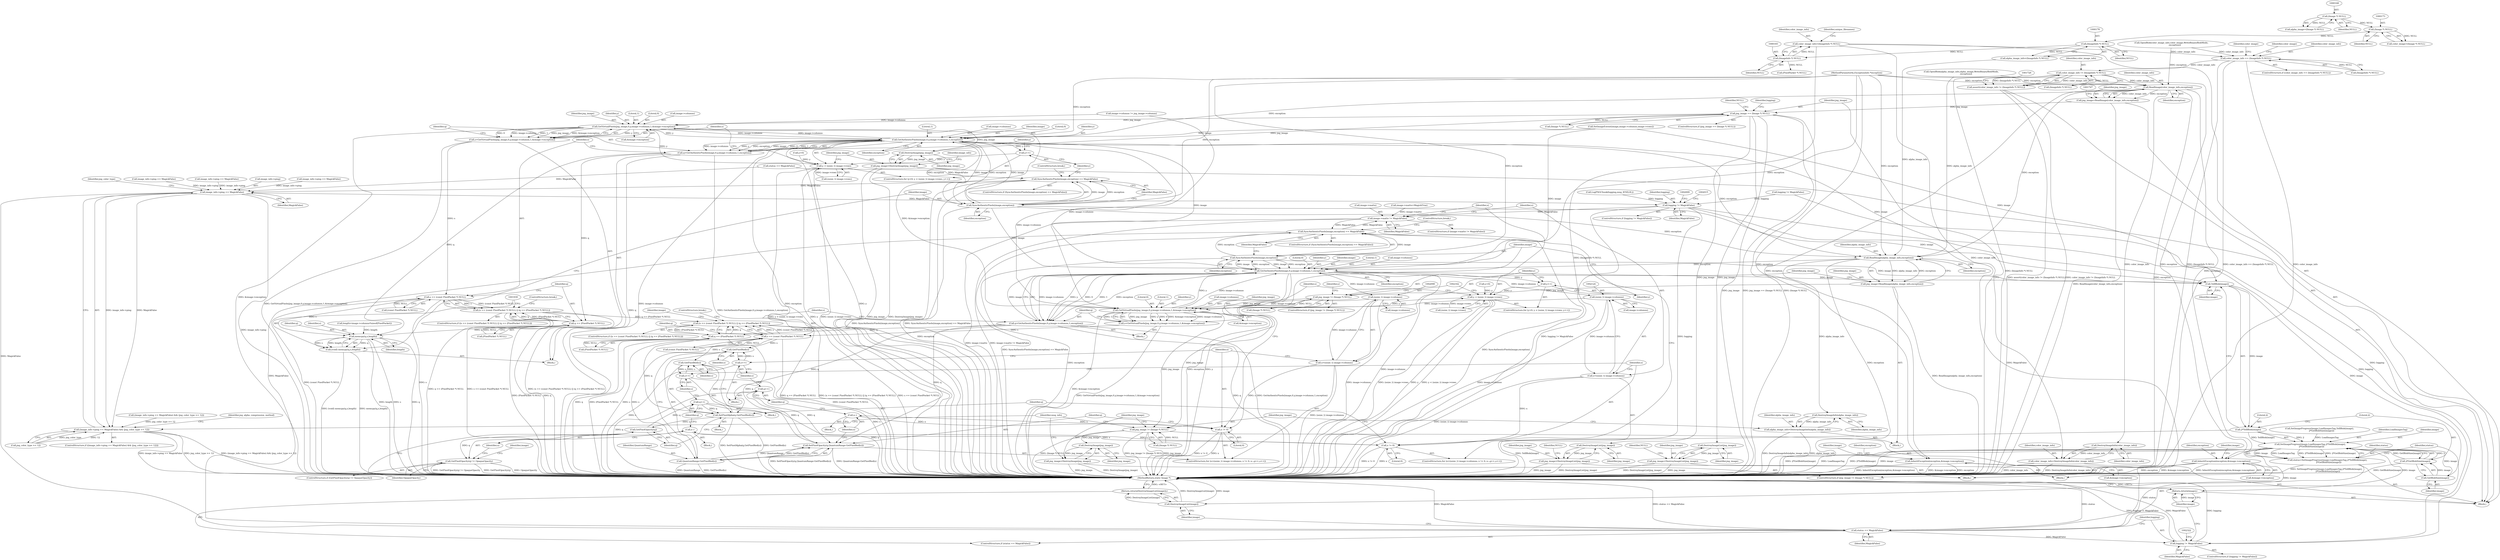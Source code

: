 digraph "0_ImageMagick6_1007b98f8795ad4bea6bc5f68a32d83e982fdae4@pointer" {
"1000180" [label="(Call,color_image_info=(ImageInfo *) NULL)"];
"1000182" [label="(Call,(ImageInfo *) NULL)"];
"1000177" [label="(Call,(ImageInfo *) NULL)"];
"1000172" [label="(Call,(Image *) NULL)"];
"1000167" [label="(Call,(Image *) NULL)"];
"1001666" [label="(Call,color_image_info == (ImageInfo *) NULL)"];
"1001720" [label="(Call,color_image_info != (ImageInfo *) NULL)"];
"1001719" [label="(Call,assert(color_image_info != (ImageInfo *) NULL))"];
"1001743" [label="(Call,ReadImage(color_image_info,exception))"];
"1001741" [label="(Call,jng_image=ReadImage(color_image_info,exception))"];
"1001763" [label="(Call,jng_image == (Image *) NULL)"];
"1001825" [label="(Call,DestroyImageList(jng_image))"];
"1001823" [label="(Call,jng_image=DestroyImageList(jng_image))"];
"1001865" [label="(Call,DestroyImageList(jng_image))"];
"1001863" [label="(Call,jng_image=DestroyImageList(jng_image))"];
"1001902" [label="(Call,GetVirtualPixels(jng_image,0,y,image->columns,1,&image->exception))"];
"1001900" [label="(Call,s=GetVirtualPixels(jng_image,0,y,image->columns,1,&image->exception))"];
"1001927" [label="(Call,s == (const PixelPacket *) NULL)"];
"1001926" [label="(Call,(s == (const PixelPacket *) NULL) || (q == (PixelPacket *) NULL))"];
"1002076" [label="(Call,(s == (const PixelPacket *) NULL) || (q == (PixelPacket *) NULL))"];
"1001940" [label="(Call,memcpy(q,s,length))"];
"1001938" [label="(Call,(void) memcpy(q,s,length))"];
"1001916" [label="(Call,GetAuthenticPixels(image,0,y,image->columns,1,exception))"];
"1001897" [label="(Call,y++)"];
"1001890" [label="(Call,y < (ssize_t) image->rows)"];
"1001914" [label="(Call,q=GetAuthenticPixels(image,0,y,image->columns,1,exception))"];
"1001932" [label="(Call,q == (PixelPacket *) NULL)"];
"1001946" [label="(Call,SyncAuthenticPixels(image,exception))"];
"1001945" [label="(Call,SyncAuthenticPixels(image,exception) == MagickFalse)"];
"1001957" [label="(Call,image_info->ping == MagickFalse)"];
"1001956" [label="(Call,(image_info->ping == MagickFalse) && (jng_color_type >= 12))"];
"1002005" [label="(Call,logging != MagickFalse)"];
"1002089" [label="(Call,image->matte != MagickFalse)"];
"1002155" [label="(Call,SyncAuthenticPixels(image,exception) == MagickFalse)"];
"1002311" [label="(Call,status == MagickFalse)"];
"1002318" [label="(Call,logging != MagickFalse)"];
"1002027" [label="(Call,ReadImage(alpha_image_info,exception))"];
"1002025" [label="(Call,jng_image=ReadImage(alpha_image_info,exception))"];
"1002031" [label="(Call,jng_image != (Image *) NULL)"];
"1002052" [label="(Call,GetVirtualPixels(jng_image,0,y,image->columns,1,&image->exception))"];
"1002050" [label="(Call,s=GetVirtualPixels(jng_image,0,y,image->columns,1,&image->exception))"];
"1002077" [label="(Call,s == (const PixelPacket *) NULL)"];
"1002117" [label="(Call,GetPixelRed(s))"];
"1002111" [label="(Call,s++)"];
"1002115" [label="(Call,QuantumRange-GetPixelRed(s))"];
"1002113" [label="(Call,SetPixelOpacity(q,QuantumRange-GetPixelRed(s)))"];
"1002109" [label="(Call,q++)"];
"1002142" [label="(Call,GetPixelRed(s))"];
"1002137" [label="(Call,s++)"];
"1002140" [label="(Call,SetPixelAlpha(q,GetPixelRed(s)))"];
"1002146" [label="(Call,GetPixelOpacity(q))"];
"1002135" [label="(Call,q++)"];
"1002145" [label="(Call,GetPixelOpacity(q) != OpaqueOpacity)"];
"1002066" [label="(Call,GetAuthenticPixels(image,0,y,image->columns,1,exception))"];
"1002047" [label="(Call,y++)"];
"1002040" [label="(Call,y < (ssize_t) image->rows)"];
"1002064" [label="(Call,q=GetAuthenticPixels(image,0,y,image->columns,1,exception))"];
"1002082" [label="(Call,q == (PixelPacket *) NULL)"];
"1002097" [label="(Call,(ssize_t) image->columns)"];
"1002095" [label="(Call,x=(ssize_t) image->columns)"];
"1002102" [label="(Call,x != 0)"];
"1002106" [label="(Call,x--)"];
"1002123" [label="(Call,(ssize_t) image->columns)"];
"1002121" [label="(Call,x=(ssize_t) image->columns)"];
"1002128" [label="(Call,x != 0)"];
"1002132" [label="(Call,x--)"];
"1002156" [label="(Call,SyncAuthenticPixels(image,exception))"];
"1002304" [label="(Call,TellBlob(image))"];
"1002302" [label="(Call,2*TellBlob(image))"];
"1002299" [label="(Call,SetImageProgress(image,LoadImagesTag,2*TellBlob(image),\n    2*GetBlobSize(image)))"];
"1002297" [label="(Call,status=SetImageProgress(image,LoadImagesTag,2*TellBlob(image),\n    2*GetBlobSize(image)))"];
"1002315" [label="(Call,DestroyImageList(image))"];
"1002314" [label="(Return,return(DestroyImageList(image));)"];
"1002328" [label="(Return,return(image);)"];
"1002308" [label="(Call,GetBlobSize(image))"];
"1002306" [label="(Call,2*GetBlobSize(image))"];
"1002178" [label="(Call,jng_image != (Image *) NULL)"];
"1002185" [label="(Call,DestroyImage(jng_image))"];
"1002183" [label="(Call,jng_image=DestroyImage(jng_image))"];
"1002175" [label="(Call,DestroyImageInfo(alpha_image_info))"];
"1002173" [label="(Call,alpha_image_info=DestroyImageInfo(alpha_image_info))"];
"1001953" [label="(Call,DestroyImage(jng_image))"];
"1001951" [label="(Call,jng_image=DestroyImage(jng_image))"];
"1001760" [label="(Call,DestroyImageInfo(color_image_info))"];
"1001758" [label="(Call,color_image_info=DestroyImageInfo(color_image_info))"];
"1001837" [label="(Call,InheritException(exception,&image->exception))"];
"1001877" [label="(Call,InheritException(exception,&image->exception))"];
"1002049" [label="(Block,)"];
"1001890" [label="(Call,y < (ssize_t) image->rows)"];
"1001914" [label="(Call,q=GetAuthenticPixels(image,0,y,image->columns,1,exception))"];
"1002136" [label="(Identifier,q)"];
"1001906" [label="(Call,image->columns)"];
"1001879" [label="(Call,&image->exception)"];
"1002089" [label="(Call,image->matte != MagickFalse)"];
"1002112" [label="(Identifier,s)"];
"1002130" [label="(Literal,0)"];
"1001951" [label="(Call,jng_image=DestroyImage(jng_image))"];
"1002297" [label="(Call,status=SetImageProgress(image,LoadImagesTag,2*TellBlob(image),\n    2*GetBlobSize(image)))"];
"1001878" [label="(Identifier,exception)"];
"1002118" [label="(Identifier,s)"];
"1002301" [label="(Identifier,LoadImagesTag)"];
"1001763" [label="(Call,jng_image == (Image *) NULL)"];
"1001743" [label="(Call,ReadImage(color_image_info,exception))"];
"1002128" [label="(Call,x != 0)"];
"1002066" [label="(Call,GetAuthenticPixels(image,0,y,image->columns,1,exception))"];
"1002123" [label="(Call,(ssize_t) image->columns)"];
"1002310" [label="(ControlStructure,if (status == MagickFalse))"];
"1002068" [label="(Literal,0)"];
"1001954" [label="(Identifier,jng_image)"];
"1001934" [label="(Call,(PixelPacket *) NULL)"];
"1002087" [label="(ControlStructure,break;)"];
"1000186" [label="(Identifier,unique_filenames)"];
"1001824" [label="(Identifier,jng_image)"];
"1002107" [label="(Identifier,x)"];
"1002047" [label="(Call,y++)"];
"1002104" [label="(Literal,0)"];
"1001943" [label="(Identifier,length)"];
"1002311" [label="(Call,status == MagickFalse)"];
"1001925" [label="(ControlStructure,if ((s == (const PixelPacket *) NULL) || (q == (PixelPacket *) NULL)))"];
"1002117" [label="(Call,GetPixelRed(s))"];
"1001887" [label="(Call,y=0)"];
"1001904" [label="(Literal,0)"];
"1001770" [label="(Identifier,NULL)"];
"1001822" [label="(Block,)"];
"1000172" [label="(Call,(Image *) NULL)"];
"1001917" [label="(Identifier,image)"];
"1001899" [label="(Block,)"];
"1001923" [label="(Literal,1)"];
"1001949" [label="(Identifier,MagickFalse)"];
"1002004" [label="(ControlStructure,if (logging != MagickFalse))"];
"1002090" [label="(Call,image->matte)"];
"1002083" [label="(Identifier,q)"];
"1002111" [label="(Call,s++)"];
"1001762" [label="(ControlStructure,if (jng_image == (Image *) NULL))"];
"1002306" [label="(Call,2*GetBlobSize(image))"];
"1001760" [label="(Call,DestroyImageInfo(color_image_info))"];
"1002116" [label="(Identifier,QuantumRange)"];
"1002031" [label="(Call,jng_image != (Image *) NULL)"];
"1002160" [label="(ControlStructure,break;)"];
"1001947" [label="(Identifier,image)"];
"1002102" [label="(Call,x != 0)"];
"1001865" [label="(Call,DestroyImageList(jng_image))"];
"1002307" [label="(Literal,2)"];
"1002041" [label="(Identifier,y)"];
"1001825" [label="(Call,DestroyImageList(jng_image))"];
"1001863" [label="(Call,jng_image=DestroyImageList(jng_image))"];
"1001961" [label="(Identifier,MagickFalse)"];
"1002038" [label="(Identifier,y)"];
"1001920" [label="(Call,image->columns)"];
"1002079" [label="(Call,(const PixelPacket *) NULL)"];
"1001932" [label="(Call,q == (PixelPacket *) NULL)"];
"1002110" [label="(Identifier,q)"];
"1002298" [label="(Identifier,status)"];
"1002055" [label="(Identifier,y)"];
"1002180" [label="(Call,(Image *) NULL)"];
"1002185" [label="(Call,DestroyImage(jng_image))"];
"1002308" [label="(Call,GetBlobSize(image))"];
"1001674" [label="(Identifier,color_image)"];
"1001866" [label="(Identifier,jng_image)"];
"1002007" [label="(Identifier,MagickFalse)"];
"1002173" [label="(Call,alpha_image_info=DestroyImageInfo(alpha_image_info))"];
"1002069" [label="(Identifier,y)"];
"1002314" [label="(Return,return(DestroyImageList(image));)"];
"1000180" [label="(Call,color_image_info=(ImageInfo *) NULL)"];
"1001800" [label="(Call,length=image->columns*sizeof(PixelPacket))"];
"1002143" [label="(Identifier,s)"];
"1002313" [label="(Identifier,MagickFalse)"];
"1002305" [label="(Identifier,image)"];
"1002025" [label="(Call,jng_image=ReadImage(alpha_image_info,exception))"];
"1000121" [label="(Block,)"];
"1002140" [label="(Call,SetPixelAlpha(q,GetPixelRed(s)))"];
"1001962" [label="(Call,jng_color_type >= 12)"];
"1001845" [label="(Identifier,image)"];
"1001848" [label="(Call,image->columns != jng_image->columns)"];
"1002026" [label="(Identifier,jng_image)"];
"1001782" [label="(Identifier,logging)"];
"1002084" [label="(Call,(PixelPacket *) NULL)"];
"1002183" [label="(Call,jng_image=DestroyImage(jng_image))"];
"1002176" [label="(Identifier,alpha_image_info)"];
"1002076" [label="(Call,(s == (const PixelPacket *) NULL) || (q == (PixelPacket *) NULL))"];
"1001892" [label="(Call,(ssize_t) image->rows)"];
"1002091" [label="(Identifier,image)"];
"1002088" [label="(ControlStructure,if (image->matte != MagickFalse))"];
"1002159" [label="(Identifier,MagickFalse)"];
"1002106" [label="(Call,x--)"];
"1002032" [label="(Identifier,jng_image)"];
"1002155" [label="(Call,SyncAuthenticPixels(image,exception) == MagickFalse)"];
"1000181" [label="(Identifier,color_image_info)"];
"1001946" [label="(Call,SyncAuthenticPixels(image,exception))"];
"1002067" [label="(Identifier,image)"];
"1002051" [label="(Identifier,s)"];
"1001950" [label="(ControlStructure,break;)"];
"1002320" [label="(Identifier,MagickFalse)"];
"1002132" [label="(Call,x--)"];
"1001722" [label="(Call,(ImageInfo *) NULL)"];
"1002133" [label="(Identifier,x)"];
"1001823" [label="(Call,jng_image=DestroyImageList(jng_image))"];
"1002309" [label="(Identifier,image)"];
"1002315" [label="(Call,DestroyImageList(image))"];
"1001903" [label="(Identifier,jng_image)"];
"1000165" [label="(Call,alpha_image=(Image *) NULL)"];
"1001828" [label="(Identifier,NULL)"];
"1001781" [label="(Call,logging != MagickFalse)"];
"1001980" [label="(Call,LogPNGChunk(logging,mng_IEND,0L))"];
"1002125" [label="(Call,image->columns)"];
"1001761" [label="(Identifier,color_image_info)"];
"1001665" [label="(ControlStructure,if (color_image_info == (ImageInfo *) NULL))"];
"1002028" [label="(Identifier,alpha_image_info)"];
"1002103" [label="(Identifier,x)"];
"1002139" [label="(Block,)"];
"1002099" [label="(Call,image->columns)"];
"1001900" [label="(Call,s=GetVirtualPixels(jng_image,0,y,image->columns,1,&image->exception))"];
"1002299" [label="(Call,SetImageProgress(image,LoadImagesTag,2*TellBlob(image),\n    2*GetBlobSize(image)))"];
"1002115" [label="(Call,QuantumRange-GetPixelRed(s))"];
"1001668" [label="(Call,(ImageInfo *) NULL)"];
"1000177" [label="(Call,(ImageInfo *) NULL)"];
"1002056" [label="(Call,image->columns)"];
"1002148" [label="(Identifier,OpaqueOpacity)"];
"1002073" [label="(Literal,1)"];
"1001891" [label="(Identifier,y)"];
"1001765" [label="(Call,(Image *) NULL)"];
"1002109" [label="(Call,q++)"];
"1001940" [label="(Call,memcpy(q,s,length))"];
"1001948" [label="(Identifier,exception)"];
"1002144" [label="(ControlStructure,if (GetPixelOpacity(q) != OpaqueOpacity))"];
"1002177" [label="(ControlStructure,if (jng_image != (Image *) NULL))"];
"1002113" [label="(Call,SetPixelOpacity(q,QuantumRange-GetPixelRed(s)))"];
"1002302" [label="(Call,2*TellBlob(image))"];
"1002158" [label="(Identifier,exception)"];
"1001945" [label="(Call,SyncAuthenticPixels(image,exception) == MagickFalse)"];
"1001839" [label="(Call,&image->exception)"];
"1000170" [label="(Call,color_image=(Image *) NULL)"];
"1001928" [label="(Identifier,s)"];
"1002134" [label="(Block,)"];
"1002178" [label="(Call,jng_image != (Image *) NULL)"];
"1001956" [label="(Call,(image_info->ping == MagickFalse) && (jng_color_type >= 12))"];
"1002328" [label="(Return,return(image);)"];
"1001915" [label="(Identifier,q)"];
"1000174" [label="(Identifier,NULL)"];
"1002317" [label="(ControlStructure,if (logging != MagickFalse))"];
"1001959" [label="(Identifier,image_info)"];
"1000765" [label="(Call,(image_info->ping == MagickFalse) && (jng_color_type >= 12))"];
"1002318" [label="(Call,logging != MagickFalse)"];
"1001927" [label="(Call,s == (const PixelPacket *) NULL)"];
"1001901" [label="(Identifier,s)"];
"1001905" [label="(Identifier,y)"];
"1002053" [label="(Identifier,jng_image)"];
"1002114" [label="(Identifier,q)"];
"1002078" [label="(Identifier,s)"];
"1002184" [label="(Identifier,jng_image)"];
"1002065" [label="(Identifier,q)"];
"1001965" [label="(Block,)"];
"1002174" [label="(Identifier,alpha_image_info)"];
"1001929" [label="(Call,(const PixelPacket *) NULL)"];
"1002094" [label="(ControlStructure,for (x=(ssize_t) image->columns; x != 0; x--,q++,s++))"];
"1001963" [label="(Identifier,jng_color_type)"];
"1000169" [label="(Identifier,NULL)"];
"1002137" [label="(Call,s++)"];
"1001667" [label="(Identifier,color_image_info)"];
"1002304" [label="(Call,TellBlob(image))"];
"1002074" [label="(Identifier,exception)"];
"1001720" [label="(Call,color_image_info != (ImageInfo *) NULL)"];
"1001941" [label="(Identifier,q)"];
"1002316" [label="(Identifier,image)"];
"1002329" [label="(Identifier,image)"];
"1001909" [label="(Literal,1)"];
"1000203" [label="(Call,(PixelPacket *) NULL)"];
"1001666" [label="(Call,color_image_info == (ImageInfo *) NULL)"];
"1001944" [label="(ControlStructure,if (SyncAuthenticPixels(image,exception) == MagickFalse))"];
"1001938" [label="(Call,(void) memcpy(q,s,length))"];
"1001910" [label="(Call,&image->exception)"];
"1001933" [label="(Identifier,q)"];
"1002054" [label="(Literal,0)"];
"1002300" [label="(Identifier,image)"];
"1000741" [label="(Call,OpenBlob(color_image_info,color_image,WriteBinaryBlobMode,\n          exception))"];
"1000120" [label="(MethodParameterIn,ExceptionInfo *exception)"];
"1002138" [label="(Identifier,s)"];
"1002312" [label="(Identifier,status)"];
"1002097" [label="(Call,(ssize_t) image->columns)"];
"1001719" [label="(Call,assert(color_image_info != (ImageInfo *) NULL))"];
"1000848" [label="(Call,OpenBlob(alpha_image_info,alpha_image,WriteBinaryBlobMode,\n              exception))"];
"1002147" [label="(Identifier,q)"];
"1002070" [label="(Call,image->columns)"];
"1001937" [label="(ControlStructure,break;)"];
"1001744" [label="(Identifier,color_image_info)"];
"1001819" [label="(Call,status == MagickFalse)"];
"1002036" [label="(ControlStructure,for (y=0; y < (ssize_t) image->rows; y++))"];
"1000167" [label="(Call,(Image *) NULL)"];
"1002042" [label="(Call,(ssize_t) image->rows)"];
"1001902" [label="(Call,GetVirtualPixels(jng_image,0,y,image->columns,1,&image->exception))"];
"1000766" [label="(Call,image_info->ping == MagickFalse)"];
"1002145" [label="(Call,GetPixelOpacity(q) != OpaqueOpacity)"];
"1001764" [label="(Identifier,jng_image)"];
"1001916" [label="(Call,GetAuthenticPixels(image,0,y,image->columns,1,exception))"];
"1001826" [label="(Identifier,jng_image)"];
"1002075" [label="(ControlStructure,if ((s == (const PixelPacket *) NULL) || (q == (PixelPacket *) NULL)))"];
"1001968" [label="(Identifier,jng_alpha_compression_method)"];
"1001745" [label="(Identifier,exception)"];
"1002146" [label="(Call,GetPixelOpacity(q))"];
"1001741" [label="(Call,jng_image=ReadImage(color_image_info,exception))"];
"1001897" [label="(Call,y++)"];
"1002154" [label="(ControlStructure,if (SyncAuthenticPixels(image,exception) == MagickFalse))"];
"1002050" [label="(Call,s=GetVirtualPixels(jng_image,0,y,image->columns,1,&image->exception))"];
"1001742" [label="(Identifier,jng_image)"];
"1002319" [label="(Identifier,logging)"];
"1002052" [label="(Call,GetVirtualPixels(jng_image,0,y,image->columns,1,&image->exception))"];
"1002142" [label="(Call,GetPixelRed(s))"];
"1001924" [label="(Identifier,exception)"];
"1002129" [label="(Identifier,x)"];
"1002077" [label="(Call,s == (const PixelPacket *) NULL)"];
"1002005" [label="(Call,logging != MagickFalse)"];
"1001926" [label="(Call,(s == (const PixelPacket *) NULL) || (q == (PixelPacket *) NULL))"];
"1002033" [label="(Call,(Image *) NULL)"];
"1002105" [label="(Block,)"];
"1000252" [label="(Call,SetImageProgress(image,LoadImagesTag,TellBlob(image),\n      2*GetBlobSize(image)))"];
"1001868" [label="(Identifier,NULL)"];
"1002121" [label="(Call,x=(ssize_t) image->columns)"];
"1001952" [label="(Identifier,jng_image)"];
"1002096" [label="(Identifier,x)"];
"1000184" [label="(Identifier,NULL)"];
"1002186" [label="(Identifier,jng_image)"];
"1002006" [label="(Identifier,logging)"];
"1001942" [label="(Identifier,s)"];
"1002122" [label="(Identifier,x)"];
"1002330" [label="(MethodReturn,static Image *)"];
"1001862" [label="(Block,)"];
"1002060" [label="(Call,&image->exception)"];
"1002120" [label="(ControlStructure,for (x=(ssize_t) image->columns; x != 0; x--,q++,s++))"];
"1001689" [label="(Identifier,color_image)"];
"1002108" [label="(Block,)"];
"1001918" [label="(Literal,0)"];
"1002040" [label="(Call,y < (ssize_t) image->rows)"];
"1002179" [label="(Identifier,jng_image)"];
"1002135" [label="(Call,q++)"];
"1001885" [label="(Identifier,image)"];
"1001810" [label="(Call,SetImageExtent(image,image->columns,image->rows))"];
"1001721" [label="(Identifier,color_image_info)"];
"1001758" [label="(Call,color_image_info=DestroyImageInfo(color_image_info))"];
"1001093" [label="(Call,image_info->ping == MagickFalse)"];
"1002175" [label="(Call,DestroyImageInfo(alpha_image_info))"];
"1002037" [label="(Call,y=0)"];
"1002027" [label="(Call,ReadImage(alpha_image_info,exception))"];
"1001877" [label="(Call,InheritException(exception,&image->exception))"];
"1001898" [label="(Identifier,y)"];
"1001958" [label="(Call,image_info->ping)"];
"1002029" [label="(Identifier,exception)"];
"1002059" [label="(Literal,1)"];
"1001886" [label="(ControlStructure,for (y=0; y < (ssize_t) image->rows; y++))"];
"1001759" [label="(Identifier,color_image_info)"];
"1002082" [label="(Call,q == (PixelPacket *) NULL)"];
"1001837" [label="(Call,InheritException(exception,&image->exception))"];
"1002030" [label="(ControlStructure,if (jng_image != (Image *) NULL))"];
"1000182" [label="(Call,(ImageInfo *) NULL)"];
"1002151" [label="(Identifier,image)"];
"1002303" [label="(Literal,2)"];
"1001838" [label="(Identifier,exception)"];
"1002141" [label="(Identifier,q)"];
"1001919" [label="(Identifier,y)"];
"1002093" [label="(Identifier,MagickFalse)"];
"1001011" [label="(Call,image_info->ping == MagickFalse)"];
"1001953" [label="(Call,DestroyImage(jng_image))"];
"1002156" [label="(Call,SyncAuthenticPixels(image,exception))"];
"1002131" [label="(Block,)"];
"1001864" [label="(Identifier,jng_image)"];
"1002190" [label="(Identifier,mng_info)"];
"1002064" [label="(Call,q=GetAuthenticPixels(image,0,y,image->columns,1,exception))"];
"1000179" [label="(Identifier,NULL)"];
"1002048" [label="(Identifier,y)"];
"1001955" [label="(ControlStructure,if ((image_info->ping == MagickFalse) && (jng_color_type >= 12)))"];
"1002157" [label="(Identifier,image)"];
"1000175" [label="(Call,alpha_image_info=(ImageInfo *) NULL)"];
"1002095" [label="(Call,x=(ssize_t) image->columns)"];
"1002149" [label="(Call,image->matte=MagickTrue)"];
"1001957" [label="(Call,image_info->ping == MagickFalse)"];
"1000180" -> "1000121"  [label="AST: "];
"1000180" -> "1000182"  [label="CFG: "];
"1000181" -> "1000180"  [label="AST: "];
"1000182" -> "1000180"  [label="AST: "];
"1000186" -> "1000180"  [label="CFG: "];
"1000180" -> "1002330"  [label="DDG: (ImageInfo *) NULL"];
"1000180" -> "1002330"  [label="DDG: color_image_info"];
"1000182" -> "1000180"  [label="DDG: NULL"];
"1000180" -> "1001666"  [label="DDG: color_image_info"];
"1000182" -> "1000184"  [label="CFG: "];
"1000183" -> "1000182"  [label="AST: "];
"1000184" -> "1000182"  [label="AST: "];
"1000177" -> "1000182"  [label="DDG: NULL"];
"1000182" -> "1000203"  [label="DDG: NULL"];
"1000177" -> "1000175"  [label="AST: "];
"1000177" -> "1000179"  [label="CFG: "];
"1000178" -> "1000177"  [label="AST: "];
"1000179" -> "1000177"  [label="AST: "];
"1000175" -> "1000177"  [label="CFG: "];
"1000177" -> "1000175"  [label="DDG: NULL"];
"1000172" -> "1000177"  [label="DDG: NULL"];
"1000172" -> "1000170"  [label="AST: "];
"1000172" -> "1000174"  [label="CFG: "];
"1000173" -> "1000172"  [label="AST: "];
"1000174" -> "1000172"  [label="AST: "];
"1000170" -> "1000172"  [label="CFG: "];
"1000172" -> "1000170"  [label="DDG: NULL"];
"1000167" -> "1000172"  [label="DDG: NULL"];
"1000167" -> "1000165"  [label="AST: "];
"1000167" -> "1000169"  [label="CFG: "];
"1000168" -> "1000167"  [label="AST: "];
"1000169" -> "1000167"  [label="AST: "];
"1000165" -> "1000167"  [label="CFG: "];
"1000167" -> "1000165"  [label="DDG: NULL"];
"1001666" -> "1001665"  [label="AST: "];
"1001666" -> "1001668"  [label="CFG: "];
"1001667" -> "1001666"  [label="AST: "];
"1001668" -> "1001666"  [label="AST: "];
"1001674" -> "1001666"  [label="CFG: "];
"1001689" -> "1001666"  [label="CFG: "];
"1001666" -> "1002330"  [label="DDG: (ImageInfo *) NULL"];
"1001666" -> "1002330"  [label="DDG: color_image_info == (ImageInfo *) NULL"];
"1001666" -> "1002330"  [label="DDG: color_image_info"];
"1000741" -> "1001666"  [label="DDG: color_image_info"];
"1001668" -> "1001666"  [label="DDG: NULL"];
"1001666" -> "1001720"  [label="DDG: color_image_info"];
"1001720" -> "1001719"  [label="AST: "];
"1001720" -> "1001722"  [label="CFG: "];
"1001721" -> "1001720"  [label="AST: "];
"1001722" -> "1001720"  [label="AST: "];
"1001719" -> "1001720"  [label="CFG: "];
"1001720" -> "1002330"  [label="DDG: (ImageInfo *) NULL"];
"1001720" -> "1001719"  [label="DDG: color_image_info"];
"1001720" -> "1001719"  [label="DDG: (ImageInfo *) NULL"];
"1001722" -> "1001720"  [label="DDG: NULL"];
"1001720" -> "1001743"  [label="DDG: color_image_info"];
"1001719" -> "1000121"  [label="AST: "];
"1001726" -> "1001719"  [label="CFG: "];
"1001719" -> "1002330"  [label="DDG: assert(color_image_info != (ImageInfo *) NULL)"];
"1001719" -> "1002330"  [label="DDG: color_image_info != (ImageInfo *) NULL"];
"1001743" -> "1001741"  [label="AST: "];
"1001743" -> "1001745"  [label="CFG: "];
"1001744" -> "1001743"  [label="AST: "];
"1001745" -> "1001743"  [label="AST: "];
"1001741" -> "1001743"  [label="CFG: "];
"1001743" -> "1002330"  [label="DDG: exception"];
"1001743" -> "1001741"  [label="DDG: color_image_info"];
"1001743" -> "1001741"  [label="DDG: exception"];
"1000848" -> "1001743"  [label="DDG: exception"];
"1000741" -> "1001743"  [label="DDG: exception"];
"1000120" -> "1001743"  [label="DDG: exception"];
"1001743" -> "1001760"  [label="DDG: color_image_info"];
"1001743" -> "1001837"  [label="DDG: exception"];
"1001743" -> "1001877"  [label="DDG: exception"];
"1001743" -> "1001916"  [label="DDG: exception"];
"1001743" -> "1002027"  [label="DDG: exception"];
"1001741" -> "1000121"  [label="AST: "];
"1001742" -> "1001741"  [label="AST: "];
"1001747" -> "1001741"  [label="CFG: "];
"1001741" -> "1002330"  [label="DDG: ReadImage(color_image_info,exception)"];
"1001741" -> "1001763"  [label="DDG: jng_image"];
"1001763" -> "1001762"  [label="AST: "];
"1001763" -> "1001765"  [label="CFG: "];
"1001764" -> "1001763"  [label="AST: "];
"1001765" -> "1001763"  [label="AST: "];
"1001770" -> "1001763"  [label="CFG: "];
"1001782" -> "1001763"  [label="CFG: "];
"1001763" -> "1002330"  [label="DDG: jng_image"];
"1001763" -> "1002330"  [label="DDG: jng_image == (Image *) NULL"];
"1001763" -> "1002330"  [label="DDG: (Image *) NULL"];
"1001765" -> "1001763"  [label="DDG: NULL"];
"1001763" -> "1001825"  [label="DDG: jng_image"];
"1001763" -> "1001865"  [label="DDG: jng_image"];
"1001763" -> "1001902"  [label="DDG: jng_image"];
"1001763" -> "1001953"  [label="DDG: jng_image"];
"1001825" -> "1001823"  [label="AST: "];
"1001825" -> "1001826"  [label="CFG: "];
"1001826" -> "1001825"  [label="AST: "];
"1001823" -> "1001825"  [label="CFG: "];
"1001825" -> "1001823"  [label="DDG: jng_image"];
"1001823" -> "1001822"  [label="AST: "];
"1001824" -> "1001823"  [label="AST: "];
"1001828" -> "1001823"  [label="CFG: "];
"1001823" -> "1002330"  [label="DDG: DestroyImageList(jng_image)"];
"1001823" -> "1002330"  [label="DDG: jng_image"];
"1001865" -> "1001863"  [label="AST: "];
"1001865" -> "1001866"  [label="CFG: "];
"1001866" -> "1001865"  [label="AST: "];
"1001863" -> "1001865"  [label="CFG: "];
"1001865" -> "1001863"  [label="DDG: jng_image"];
"1001863" -> "1001862"  [label="AST: "];
"1001864" -> "1001863"  [label="AST: "];
"1001868" -> "1001863"  [label="CFG: "];
"1001863" -> "1002330"  [label="DDG: DestroyImageList(jng_image)"];
"1001863" -> "1002330"  [label="DDG: jng_image"];
"1001902" -> "1001900"  [label="AST: "];
"1001902" -> "1001910"  [label="CFG: "];
"1001903" -> "1001902"  [label="AST: "];
"1001904" -> "1001902"  [label="AST: "];
"1001905" -> "1001902"  [label="AST: "];
"1001906" -> "1001902"  [label="AST: "];
"1001909" -> "1001902"  [label="AST: "];
"1001910" -> "1001902"  [label="AST: "];
"1001900" -> "1001902"  [label="CFG: "];
"1001902" -> "1002330"  [label="DDG: &image->exception"];
"1001902" -> "1001900"  [label="DDG: y"];
"1001902" -> "1001900"  [label="DDG: 0"];
"1001902" -> "1001900"  [label="DDG: image->columns"];
"1001902" -> "1001900"  [label="DDG: 1"];
"1001902" -> "1001900"  [label="DDG: jng_image"];
"1001902" -> "1001900"  [label="DDG: &image->exception"];
"1001890" -> "1001902"  [label="DDG: y"];
"1001848" -> "1001902"  [label="DDG: image->columns"];
"1001916" -> "1001902"  [label="DDG: image->columns"];
"1001902" -> "1001916"  [label="DDG: y"];
"1001902" -> "1001916"  [label="DDG: image->columns"];
"1001902" -> "1001953"  [label="DDG: jng_image"];
"1001902" -> "1002052"  [label="DDG: &image->exception"];
"1001900" -> "1001899"  [label="AST: "];
"1001901" -> "1001900"  [label="AST: "];
"1001915" -> "1001900"  [label="CFG: "];
"1001900" -> "1002330"  [label="DDG: GetVirtualPixels(jng_image,0,y,image->columns,1,&image->exception)"];
"1001900" -> "1001927"  [label="DDG: s"];
"1001927" -> "1001926"  [label="AST: "];
"1001927" -> "1001929"  [label="CFG: "];
"1001928" -> "1001927"  [label="AST: "];
"1001929" -> "1001927"  [label="AST: "];
"1001933" -> "1001927"  [label="CFG: "];
"1001926" -> "1001927"  [label="CFG: "];
"1001927" -> "1002330"  [label="DDG: (const PixelPacket *) NULL"];
"1001927" -> "1002330"  [label="DDG: s"];
"1001927" -> "1001926"  [label="DDG: s"];
"1001927" -> "1001926"  [label="DDG: (const PixelPacket *) NULL"];
"1001929" -> "1001927"  [label="DDG: NULL"];
"1001927" -> "1001940"  [label="DDG: s"];
"1001926" -> "1001925"  [label="AST: "];
"1001926" -> "1001932"  [label="CFG: "];
"1001932" -> "1001926"  [label="AST: "];
"1001937" -> "1001926"  [label="CFG: "];
"1001939" -> "1001926"  [label="CFG: "];
"1001926" -> "1002330"  [label="DDG: (s == (const PixelPacket *) NULL) || (q == (PixelPacket *) NULL)"];
"1001926" -> "1002330"  [label="DDG: q == (PixelPacket *) NULL"];
"1001926" -> "1002330"  [label="DDG: s == (const PixelPacket *) NULL"];
"1001932" -> "1001926"  [label="DDG: q"];
"1001932" -> "1001926"  [label="DDG: (PixelPacket *) NULL"];
"1001926" -> "1002076"  [label="DDG: q == (PixelPacket *) NULL"];
"1002076" -> "1002075"  [label="AST: "];
"1002076" -> "1002077"  [label="CFG: "];
"1002076" -> "1002082"  [label="CFG: "];
"1002077" -> "1002076"  [label="AST: "];
"1002082" -> "1002076"  [label="AST: "];
"1002087" -> "1002076"  [label="CFG: "];
"1002091" -> "1002076"  [label="CFG: "];
"1002076" -> "1002330"  [label="DDG: s == (const PixelPacket *) NULL"];
"1002076" -> "1002330"  [label="DDG: q == (PixelPacket *) NULL"];
"1002076" -> "1002330"  [label="DDG: (s == (const PixelPacket *) NULL) || (q == (PixelPacket *) NULL)"];
"1002077" -> "1002076"  [label="DDG: s"];
"1002077" -> "1002076"  [label="DDG: (const PixelPacket *) NULL"];
"1002082" -> "1002076"  [label="DDG: q"];
"1002082" -> "1002076"  [label="DDG: (PixelPacket *) NULL"];
"1001940" -> "1001938"  [label="AST: "];
"1001940" -> "1001943"  [label="CFG: "];
"1001941" -> "1001940"  [label="AST: "];
"1001942" -> "1001940"  [label="AST: "];
"1001943" -> "1001940"  [label="AST: "];
"1001938" -> "1001940"  [label="CFG: "];
"1001940" -> "1002330"  [label="DDG: length"];
"1001940" -> "1002330"  [label="DDG: s"];
"1001940" -> "1002330"  [label="DDG: q"];
"1001940" -> "1001938"  [label="DDG: q"];
"1001940" -> "1001938"  [label="DDG: s"];
"1001940" -> "1001938"  [label="DDG: length"];
"1001932" -> "1001940"  [label="DDG: q"];
"1001914" -> "1001940"  [label="DDG: q"];
"1001800" -> "1001940"  [label="DDG: length"];
"1001938" -> "1001899"  [label="AST: "];
"1001939" -> "1001938"  [label="AST: "];
"1001947" -> "1001938"  [label="CFG: "];
"1001938" -> "1002330"  [label="DDG: memcpy(q,s,length)"];
"1001938" -> "1002330"  [label="DDG: (void) memcpy(q,s,length)"];
"1001916" -> "1001914"  [label="AST: "];
"1001916" -> "1001924"  [label="CFG: "];
"1001917" -> "1001916"  [label="AST: "];
"1001918" -> "1001916"  [label="AST: "];
"1001919" -> "1001916"  [label="AST: "];
"1001920" -> "1001916"  [label="AST: "];
"1001923" -> "1001916"  [label="AST: "];
"1001924" -> "1001916"  [label="AST: "];
"1001914" -> "1001916"  [label="CFG: "];
"1001916" -> "1002330"  [label="DDG: exception"];
"1001916" -> "1002330"  [label="DDG: y"];
"1001916" -> "1002330"  [label="DDG: image->columns"];
"1001916" -> "1001897"  [label="DDG: y"];
"1001916" -> "1001914"  [label="DDG: image->columns"];
"1001916" -> "1001914"  [label="DDG: y"];
"1001916" -> "1001914"  [label="DDG: exception"];
"1001916" -> "1001914"  [label="DDG: image"];
"1001916" -> "1001914"  [label="DDG: 0"];
"1001916" -> "1001914"  [label="DDG: 1"];
"1001946" -> "1001916"  [label="DDG: image"];
"1001946" -> "1001916"  [label="DDG: exception"];
"1001810" -> "1001916"  [label="DDG: image"];
"1000120" -> "1001916"  [label="DDG: exception"];
"1001916" -> "1001946"  [label="DDG: image"];
"1001916" -> "1001946"  [label="DDG: exception"];
"1001916" -> "1002027"  [label="DDG: exception"];
"1001916" -> "1002052"  [label="DDG: image->columns"];
"1001916" -> "1002066"  [label="DDG: image"];
"1001916" -> "1002304"  [label="DDG: image"];
"1001897" -> "1001886"  [label="AST: "];
"1001897" -> "1001898"  [label="CFG: "];
"1001898" -> "1001897"  [label="AST: "];
"1001891" -> "1001897"  [label="CFG: "];
"1001897" -> "1001890"  [label="DDG: y"];
"1001890" -> "1001886"  [label="AST: "];
"1001890" -> "1001892"  [label="CFG: "];
"1001891" -> "1001890"  [label="AST: "];
"1001892" -> "1001890"  [label="AST: "];
"1001901" -> "1001890"  [label="CFG: "];
"1001952" -> "1001890"  [label="CFG: "];
"1001890" -> "1002330"  [label="DDG: y < (ssize_t) image->rows"];
"1001890" -> "1002330"  [label="DDG: y"];
"1001890" -> "1002330"  [label="DDG: (ssize_t) image->rows"];
"1001887" -> "1001890"  [label="DDG: y"];
"1001892" -> "1001890"  [label="DDG: image->rows"];
"1001914" -> "1001899"  [label="AST: "];
"1001915" -> "1001914"  [label="AST: "];
"1001928" -> "1001914"  [label="CFG: "];
"1001914" -> "1002330"  [label="DDG: GetAuthenticPixels(image,0,y,image->columns,1,exception)"];
"1001914" -> "1002330"  [label="DDG: q"];
"1001914" -> "1001932"  [label="DDG: q"];
"1001932" -> "1001934"  [label="CFG: "];
"1001933" -> "1001932"  [label="AST: "];
"1001934" -> "1001932"  [label="AST: "];
"1001932" -> "1002330"  [label="DDG: (PixelPacket *) NULL"];
"1001932" -> "1002330"  [label="DDG: q"];
"1001934" -> "1001932"  [label="DDG: NULL"];
"1001946" -> "1001945"  [label="AST: "];
"1001946" -> "1001948"  [label="CFG: "];
"1001947" -> "1001946"  [label="AST: "];
"1001948" -> "1001946"  [label="AST: "];
"1001949" -> "1001946"  [label="CFG: "];
"1001946" -> "1002330"  [label="DDG: exception"];
"1001946" -> "1001945"  [label="DDG: image"];
"1001946" -> "1001945"  [label="DDG: exception"];
"1000120" -> "1001946"  [label="DDG: exception"];
"1001946" -> "1002027"  [label="DDG: exception"];
"1001946" -> "1002066"  [label="DDG: image"];
"1001946" -> "1002304"  [label="DDG: image"];
"1001945" -> "1001944"  [label="AST: "];
"1001945" -> "1001949"  [label="CFG: "];
"1001949" -> "1001945"  [label="AST: "];
"1001950" -> "1001945"  [label="CFG: "];
"1001898" -> "1001945"  [label="CFG: "];
"1001945" -> "1002330"  [label="DDG: SyncAuthenticPixels(image,exception)"];
"1001945" -> "1002330"  [label="DDG: SyncAuthenticPixels(image,exception) == MagickFalse"];
"1001819" -> "1001945"  [label="DDG: MagickFalse"];
"1001945" -> "1001957"  [label="DDG: MagickFalse"];
"1001957" -> "1001956"  [label="AST: "];
"1001957" -> "1001961"  [label="CFG: "];
"1001958" -> "1001957"  [label="AST: "];
"1001961" -> "1001957"  [label="AST: "];
"1001963" -> "1001957"  [label="CFG: "];
"1001956" -> "1001957"  [label="CFG: "];
"1001957" -> "1002330"  [label="DDG: image_info->ping"];
"1001957" -> "1001956"  [label="DDG: image_info->ping"];
"1001957" -> "1001956"  [label="DDG: MagickFalse"];
"1001011" -> "1001957"  [label="DDG: image_info->ping"];
"1000766" -> "1001957"  [label="DDG: image_info->ping"];
"1001093" -> "1001957"  [label="DDG: image_info->ping"];
"1001819" -> "1001957"  [label="DDG: MagickFalse"];
"1001957" -> "1002005"  [label="DDG: MagickFalse"];
"1001957" -> "1002311"  [label="DDG: MagickFalse"];
"1001956" -> "1001955"  [label="AST: "];
"1001956" -> "1001962"  [label="CFG: "];
"1001962" -> "1001956"  [label="AST: "];
"1001968" -> "1001956"  [label="CFG: "];
"1002190" -> "1001956"  [label="CFG: "];
"1001956" -> "1002330"  [label="DDG: jng_color_type >= 12"];
"1001956" -> "1002330"  [label="DDG: (image_info->ping == MagickFalse) && (jng_color_type >= 12)"];
"1001956" -> "1002330"  [label="DDG: image_info->ping == MagickFalse"];
"1001962" -> "1001956"  [label="DDG: jng_color_type"];
"1001962" -> "1001956"  [label="DDG: 12"];
"1000765" -> "1001956"  [label="DDG: jng_color_type >= 12"];
"1002005" -> "1002004"  [label="AST: "];
"1002005" -> "1002007"  [label="CFG: "];
"1002006" -> "1002005"  [label="AST: "];
"1002007" -> "1002005"  [label="AST: "];
"1002009" -> "1002005"  [label="CFG: "];
"1002015" -> "1002005"  [label="CFG: "];
"1002005" -> "1002330"  [label="DDG: logging"];
"1002005" -> "1002330"  [label="DDG: logging != MagickFalse"];
"1001781" -> "1002005"  [label="DDG: logging"];
"1001980" -> "1002005"  [label="DDG: logging"];
"1002005" -> "1002089"  [label="DDG: MagickFalse"];
"1002005" -> "1002311"  [label="DDG: MagickFalse"];
"1002005" -> "1002318"  [label="DDG: logging"];
"1002089" -> "1002088"  [label="AST: "];
"1002089" -> "1002093"  [label="CFG: "];
"1002090" -> "1002089"  [label="AST: "];
"1002093" -> "1002089"  [label="AST: "];
"1002096" -> "1002089"  [label="CFG: "];
"1002122" -> "1002089"  [label="CFG: "];
"1002089" -> "1002330"  [label="DDG: image->matte"];
"1002089" -> "1002330"  [label="DDG: image->matte != MagickFalse"];
"1002149" -> "1002089"  [label="DDG: image->matte"];
"1002155" -> "1002089"  [label="DDG: MagickFalse"];
"1002089" -> "1002155"  [label="DDG: MagickFalse"];
"1002155" -> "1002154"  [label="AST: "];
"1002155" -> "1002159"  [label="CFG: "];
"1002156" -> "1002155"  [label="AST: "];
"1002159" -> "1002155"  [label="AST: "];
"1002160" -> "1002155"  [label="CFG: "];
"1002048" -> "1002155"  [label="CFG: "];
"1002155" -> "1002330"  [label="DDG: SyncAuthenticPixels(image,exception)"];
"1002155" -> "1002330"  [label="DDG: SyncAuthenticPixels(image,exception) == MagickFalse"];
"1002156" -> "1002155"  [label="DDG: image"];
"1002156" -> "1002155"  [label="DDG: exception"];
"1002155" -> "1002311"  [label="DDG: MagickFalse"];
"1002311" -> "1002310"  [label="AST: "];
"1002311" -> "1002313"  [label="CFG: "];
"1002312" -> "1002311"  [label="AST: "];
"1002313" -> "1002311"  [label="AST: "];
"1002316" -> "1002311"  [label="CFG: "];
"1002319" -> "1002311"  [label="CFG: "];
"1002311" -> "1002330"  [label="DDG: status == MagickFalse"];
"1002311" -> "1002330"  [label="DDG: status"];
"1002311" -> "1002330"  [label="DDG: MagickFalse"];
"1002297" -> "1002311"  [label="DDG: status"];
"1002311" -> "1002318"  [label="DDG: MagickFalse"];
"1002318" -> "1002317"  [label="AST: "];
"1002318" -> "1002320"  [label="CFG: "];
"1002319" -> "1002318"  [label="AST: "];
"1002320" -> "1002318"  [label="AST: "];
"1002322" -> "1002318"  [label="CFG: "];
"1002329" -> "1002318"  [label="CFG: "];
"1002318" -> "1002330"  [label="DDG: logging"];
"1002318" -> "1002330"  [label="DDG: logging != MagickFalse"];
"1002318" -> "1002330"  [label="DDG: MagickFalse"];
"1001781" -> "1002318"  [label="DDG: logging"];
"1002027" -> "1002025"  [label="AST: "];
"1002027" -> "1002029"  [label="CFG: "];
"1002028" -> "1002027"  [label="AST: "];
"1002029" -> "1002027"  [label="AST: "];
"1002025" -> "1002027"  [label="CFG: "];
"1002027" -> "1002330"  [label="DDG: exception"];
"1002027" -> "1002025"  [label="DDG: alpha_image_info"];
"1002027" -> "1002025"  [label="DDG: exception"];
"1000848" -> "1002027"  [label="DDG: alpha_image_info"];
"1000175" -> "1002027"  [label="DDG: alpha_image_info"];
"1000120" -> "1002027"  [label="DDG: exception"];
"1002027" -> "1002066"  [label="DDG: exception"];
"1002027" -> "1002175"  [label="DDG: alpha_image_info"];
"1002025" -> "1001965"  [label="AST: "];
"1002026" -> "1002025"  [label="AST: "];
"1002032" -> "1002025"  [label="CFG: "];
"1002025" -> "1002330"  [label="DDG: ReadImage(alpha_image_info,exception)"];
"1002025" -> "1002031"  [label="DDG: jng_image"];
"1002031" -> "1002030"  [label="AST: "];
"1002031" -> "1002033"  [label="CFG: "];
"1002032" -> "1002031"  [label="AST: "];
"1002033" -> "1002031"  [label="AST: "];
"1002038" -> "1002031"  [label="CFG: "];
"1002162" -> "1002031"  [label="CFG: "];
"1002033" -> "1002031"  [label="DDG: NULL"];
"1002031" -> "1002052"  [label="DDG: jng_image"];
"1002031" -> "1002178"  [label="DDG: jng_image"];
"1002052" -> "1002050"  [label="AST: "];
"1002052" -> "1002060"  [label="CFG: "];
"1002053" -> "1002052"  [label="AST: "];
"1002054" -> "1002052"  [label="AST: "];
"1002055" -> "1002052"  [label="AST: "];
"1002056" -> "1002052"  [label="AST: "];
"1002059" -> "1002052"  [label="AST: "];
"1002060" -> "1002052"  [label="AST: "];
"1002050" -> "1002052"  [label="CFG: "];
"1002052" -> "1002330"  [label="DDG: &image->exception"];
"1002052" -> "1002050"  [label="DDG: jng_image"];
"1002052" -> "1002050"  [label="DDG: y"];
"1002052" -> "1002050"  [label="DDG: 0"];
"1002052" -> "1002050"  [label="DDG: &image->exception"];
"1002052" -> "1002050"  [label="DDG: image->columns"];
"1002052" -> "1002050"  [label="DDG: 1"];
"1002040" -> "1002052"  [label="DDG: y"];
"1002097" -> "1002052"  [label="DDG: image->columns"];
"1002123" -> "1002052"  [label="DDG: image->columns"];
"1001848" -> "1002052"  [label="DDG: image->columns"];
"1002052" -> "1002066"  [label="DDG: y"];
"1002052" -> "1002066"  [label="DDG: image->columns"];
"1002052" -> "1002178"  [label="DDG: jng_image"];
"1002050" -> "1002049"  [label="AST: "];
"1002051" -> "1002050"  [label="AST: "];
"1002065" -> "1002050"  [label="CFG: "];
"1002050" -> "1002330"  [label="DDG: GetVirtualPixels(jng_image,0,y,image->columns,1,&image->exception)"];
"1002050" -> "1002077"  [label="DDG: s"];
"1002077" -> "1002079"  [label="CFG: "];
"1002078" -> "1002077"  [label="AST: "];
"1002079" -> "1002077"  [label="AST: "];
"1002083" -> "1002077"  [label="CFG: "];
"1002077" -> "1002330"  [label="DDG: s"];
"1002077" -> "1002330"  [label="DDG: (const PixelPacket *) NULL"];
"1002079" -> "1002077"  [label="DDG: NULL"];
"1002077" -> "1002117"  [label="DDG: s"];
"1002077" -> "1002142"  [label="DDG: s"];
"1002117" -> "1002115"  [label="AST: "];
"1002117" -> "1002118"  [label="CFG: "];
"1002118" -> "1002117"  [label="AST: "];
"1002115" -> "1002117"  [label="CFG: "];
"1002117" -> "1002111"  [label="DDG: s"];
"1002117" -> "1002115"  [label="DDG: s"];
"1002111" -> "1002117"  [label="DDG: s"];
"1002111" -> "1002108"  [label="AST: "];
"1002111" -> "1002112"  [label="CFG: "];
"1002112" -> "1002111"  [label="AST: "];
"1002103" -> "1002111"  [label="CFG: "];
"1002111" -> "1002330"  [label="DDG: s"];
"1002115" -> "1002113"  [label="AST: "];
"1002116" -> "1002115"  [label="AST: "];
"1002113" -> "1002115"  [label="CFG: "];
"1002115" -> "1002330"  [label="DDG: QuantumRange"];
"1002115" -> "1002330"  [label="DDG: GetPixelRed(s)"];
"1002115" -> "1002113"  [label="DDG: QuantumRange"];
"1002115" -> "1002113"  [label="DDG: GetPixelRed(s)"];
"1002113" -> "1002094"  [label="AST: "];
"1002114" -> "1002113"  [label="AST: "];
"1002107" -> "1002113"  [label="CFG: "];
"1002113" -> "1002330"  [label="DDG: SetPixelOpacity(q,QuantumRange-GetPixelRed(s))"];
"1002113" -> "1002330"  [label="DDG: QuantumRange-GetPixelRed(s)"];
"1002113" -> "1002109"  [label="DDG: q"];
"1002064" -> "1002113"  [label="DDG: q"];
"1002082" -> "1002113"  [label="DDG: q"];
"1002109" -> "1002113"  [label="DDG: q"];
"1002109" -> "1002108"  [label="AST: "];
"1002109" -> "1002110"  [label="CFG: "];
"1002110" -> "1002109"  [label="AST: "];
"1002112" -> "1002109"  [label="CFG: "];
"1002109" -> "1002330"  [label="DDG: q"];
"1002142" -> "1002140"  [label="AST: "];
"1002142" -> "1002143"  [label="CFG: "];
"1002143" -> "1002142"  [label="AST: "];
"1002140" -> "1002142"  [label="CFG: "];
"1002142" -> "1002137"  [label="DDG: s"];
"1002142" -> "1002140"  [label="DDG: s"];
"1002137" -> "1002142"  [label="DDG: s"];
"1002137" -> "1002134"  [label="AST: "];
"1002137" -> "1002138"  [label="CFG: "];
"1002138" -> "1002137"  [label="AST: "];
"1002129" -> "1002137"  [label="CFG: "];
"1002137" -> "1002330"  [label="DDG: s"];
"1002140" -> "1002139"  [label="AST: "];
"1002141" -> "1002140"  [label="AST: "];
"1002147" -> "1002140"  [label="CFG: "];
"1002140" -> "1002330"  [label="DDG: GetPixelRed(s)"];
"1002140" -> "1002330"  [label="DDG: SetPixelAlpha(q,GetPixelRed(s))"];
"1002064" -> "1002140"  [label="DDG: q"];
"1002082" -> "1002140"  [label="DDG: q"];
"1002135" -> "1002140"  [label="DDG: q"];
"1002140" -> "1002146"  [label="DDG: q"];
"1002146" -> "1002145"  [label="AST: "];
"1002146" -> "1002147"  [label="CFG: "];
"1002147" -> "1002146"  [label="AST: "];
"1002148" -> "1002146"  [label="CFG: "];
"1002146" -> "1002135"  [label="DDG: q"];
"1002146" -> "1002145"  [label="DDG: q"];
"1002135" -> "1002134"  [label="AST: "];
"1002135" -> "1002136"  [label="CFG: "];
"1002136" -> "1002135"  [label="AST: "];
"1002138" -> "1002135"  [label="CFG: "];
"1002135" -> "1002330"  [label="DDG: q"];
"1002145" -> "1002144"  [label="AST: "];
"1002145" -> "1002148"  [label="CFG: "];
"1002148" -> "1002145"  [label="AST: "];
"1002151" -> "1002145"  [label="CFG: "];
"1002133" -> "1002145"  [label="CFG: "];
"1002145" -> "1002330"  [label="DDG: GetPixelOpacity(q) != OpaqueOpacity"];
"1002145" -> "1002330"  [label="DDG: GetPixelOpacity(q)"];
"1002145" -> "1002330"  [label="DDG: OpaqueOpacity"];
"1002066" -> "1002064"  [label="AST: "];
"1002066" -> "1002074"  [label="CFG: "];
"1002067" -> "1002066"  [label="AST: "];
"1002068" -> "1002066"  [label="AST: "];
"1002069" -> "1002066"  [label="AST: "];
"1002070" -> "1002066"  [label="AST: "];
"1002073" -> "1002066"  [label="AST: "];
"1002074" -> "1002066"  [label="AST: "];
"1002064" -> "1002066"  [label="CFG: "];
"1002066" -> "1002330"  [label="DDG: exception"];
"1002066" -> "1002330"  [label="DDG: y"];
"1002066" -> "1002330"  [label="DDG: image->columns"];
"1002066" -> "1002047"  [label="DDG: y"];
"1002066" -> "1002064"  [label="DDG: image->columns"];
"1002066" -> "1002064"  [label="DDG: y"];
"1002066" -> "1002064"  [label="DDG: 0"];
"1002066" -> "1002064"  [label="DDG: 1"];
"1002066" -> "1002064"  [label="DDG: exception"];
"1002066" -> "1002064"  [label="DDG: image"];
"1001810" -> "1002066"  [label="DDG: image"];
"1002156" -> "1002066"  [label="DDG: image"];
"1002156" -> "1002066"  [label="DDG: exception"];
"1000120" -> "1002066"  [label="DDG: exception"];
"1002066" -> "1002097"  [label="DDG: image->columns"];
"1002066" -> "1002123"  [label="DDG: image->columns"];
"1002066" -> "1002156"  [label="DDG: image"];
"1002066" -> "1002156"  [label="DDG: exception"];
"1002066" -> "1002304"  [label="DDG: image"];
"1002047" -> "1002036"  [label="AST: "];
"1002047" -> "1002048"  [label="CFG: "];
"1002048" -> "1002047"  [label="AST: "];
"1002041" -> "1002047"  [label="CFG: "];
"1002047" -> "1002040"  [label="DDG: y"];
"1002040" -> "1002036"  [label="AST: "];
"1002040" -> "1002042"  [label="CFG: "];
"1002041" -> "1002040"  [label="AST: "];
"1002042" -> "1002040"  [label="AST: "];
"1002051" -> "1002040"  [label="CFG: "];
"1002162" -> "1002040"  [label="CFG: "];
"1002040" -> "1002330"  [label="DDG: (ssize_t) image->rows"];
"1002040" -> "1002330"  [label="DDG: y"];
"1002040" -> "1002330"  [label="DDG: y < (ssize_t) image->rows"];
"1002037" -> "1002040"  [label="DDG: y"];
"1002042" -> "1002040"  [label="DDG: image->rows"];
"1002064" -> "1002049"  [label="AST: "];
"1002065" -> "1002064"  [label="AST: "];
"1002078" -> "1002064"  [label="CFG: "];
"1002064" -> "1002330"  [label="DDG: q"];
"1002064" -> "1002330"  [label="DDG: GetAuthenticPixels(image,0,y,image->columns,1,exception)"];
"1002064" -> "1002082"  [label="DDG: q"];
"1002082" -> "1002084"  [label="CFG: "];
"1002083" -> "1002082"  [label="AST: "];
"1002084" -> "1002082"  [label="AST: "];
"1002082" -> "1002330"  [label="DDG: q"];
"1002082" -> "1002330"  [label="DDG: (PixelPacket *) NULL"];
"1002084" -> "1002082"  [label="DDG: NULL"];
"1002097" -> "1002095"  [label="AST: "];
"1002097" -> "1002099"  [label="CFG: "];
"1002098" -> "1002097"  [label="AST: "];
"1002099" -> "1002097"  [label="AST: "];
"1002095" -> "1002097"  [label="CFG: "];
"1002097" -> "1002330"  [label="DDG: image->columns"];
"1002097" -> "1002095"  [label="DDG: image->columns"];
"1002095" -> "1002094"  [label="AST: "];
"1002096" -> "1002095"  [label="AST: "];
"1002103" -> "1002095"  [label="CFG: "];
"1002095" -> "1002330"  [label="DDG: (ssize_t) image->columns"];
"1002095" -> "1002102"  [label="DDG: x"];
"1002102" -> "1002094"  [label="AST: "];
"1002102" -> "1002104"  [label="CFG: "];
"1002103" -> "1002102"  [label="AST: "];
"1002104" -> "1002102"  [label="AST: "];
"1002114" -> "1002102"  [label="CFG: "];
"1002157" -> "1002102"  [label="CFG: "];
"1002102" -> "1002330"  [label="DDG: x"];
"1002102" -> "1002330"  [label="DDG: x != 0"];
"1002106" -> "1002102"  [label="DDG: x"];
"1002102" -> "1002106"  [label="DDG: x"];
"1002106" -> "1002105"  [label="AST: "];
"1002106" -> "1002107"  [label="CFG: "];
"1002107" -> "1002106"  [label="AST: "];
"1002110" -> "1002106"  [label="CFG: "];
"1002123" -> "1002121"  [label="AST: "];
"1002123" -> "1002125"  [label="CFG: "];
"1002124" -> "1002123"  [label="AST: "];
"1002125" -> "1002123"  [label="AST: "];
"1002121" -> "1002123"  [label="CFG: "];
"1002123" -> "1002330"  [label="DDG: image->columns"];
"1002123" -> "1002121"  [label="DDG: image->columns"];
"1002121" -> "1002120"  [label="AST: "];
"1002122" -> "1002121"  [label="AST: "];
"1002129" -> "1002121"  [label="CFG: "];
"1002121" -> "1002330"  [label="DDG: (ssize_t) image->columns"];
"1002121" -> "1002128"  [label="DDG: x"];
"1002128" -> "1002120"  [label="AST: "];
"1002128" -> "1002130"  [label="CFG: "];
"1002129" -> "1002128"  [label="AST: "];
"1002130" -> "1002128"  [label="AST: "];
"1002141" -> "1002128"  [label="CFG: "];
"1002157" -> "1002128"  [label="CFG: "];
"1002128" -> "1002330"  [label="DDG: x != 0"];
"1002128" -> "1002330"  [label="DDG: x"];
"1002132" -> "1002128"  [label="DDG: x"];
"1002128" -> "1002132"  [label="DDG: x"];
"1002132" -> "1002131"  [label="AST: "];
"1002132" -> "1002133"  [label="CFG: "];
"1002133" -> "1002132"  [label="AST: "];
"1002136" -> "1002132"  [label="CFG: "];
"1002156" -> "1002158"  [label="CFG: "];
"1002157" -> "1002156"  [label="AST: "];
"1002158" -> "1002156"  [label="AST: "];
"1002159" -> "1002156"  [label="CFG: "];
"1002156" -> "1002330"  [label="DDG: exception"];
"1000120" -> "1002156"  [label="DDG: exception"];
"1002156" -> "1002304"  [label="DDG: image"];
"1002304" -> "1002302"  [label="AST: "];
"1002304" -> "1002305"  [label="CFG: "];
"1002305" -> "1002304"  [label="AST: "];
"1002302" -> "1002304"  [label="CFG: "];
"1002304" -> "1002302"  [label="DDG: image"];
"1001810" -> "1002304"  [label="DDG: image"];
"1002304" -> "1002308"  [label="DDG: image"];
"1002302" -> "1002299"  [label="AST: "];
"1002303" -> "1002302"  [label="AST: "];
"1002307" -> "1002302"  [label="CFG: "];
"1002302" -> "1002330"  [label="DDG: TellBlob(image)"];
"1002302" -> "1002299"  [label="DDG: 2"];
"1002302" -> "1002299"  [label="DDG: TellBlob(image)"];
"1002299" -> "1002297"  [label="AST: "];
"1002299" -> "1002306"  [label="CFG: "];
"1002300" -> "1002299"  [label="AST: "];
"1002301" -> "1002299"  [label="AST: "];
"1002306" -> "1002299"  [label="AST: "];
"1002297" -> "1002299"  [label="CFG: "];
"1002299" -> "1002330"  [label="DDG: 2*GetBlobSize(image)"];
"1002299" -> "1002330"  [label="DDG: LoadImagesTag"];
"1002299" -> "1002330"  [label="DDG: 2*TellBlob(image)"];
"1002299" -> "1002330"  [label="DDG: image"];
"1002299" -> "1002297"  [label="DDG: image"];
"1002299" -> "1002297"  [label="DDG: LoadImagesTag"];
"1002299" -> "1002297"  [label="DDG: 2*TellBlob(image)"];
"1002299" -> "1002297"  [label="DDG: 2*GetBlobSize(image)"];
"1002308" -> "1002299"  [label="DDG: image"];
"1000252" -> "1002299"  [label="DDG: LoadImagesTag"];
"1002306" -> "1002299"  [label="DDG: 2"];
"1002306" -> "1002299"  [label="DDG: GetBlobSize(image)"];
"1002299" -> "1002315"  [label="DDG: image"];
"1002299" -> "1002328"  [label="DDG: image"];
"1002297" -> "1000121"  [label="AST: "];
"1002298" -> "1002297"  [label="AST: "];
"1002312" -> "1002297"  [label="CFG: "];
"1002297" -> "1002330"  [label="DDG: SetImageProgress(image,LoadImagesTag,2*TellBlob(image),\n    2*GetBlobSize(image))"];
"1002315" -> "1002314"  [label="AST: "];
"1002315" -> "1002316"  [label="CFG: "];
"1002316" -> "1002315"  [label="AST: "];
"1002314" -> "1002315"  [label="CFG: "];
"1002315" -> "1002330"  [label="DDG: DestroyImageList(image)"];
"1002315" -> "1002330"  [label="DDG: image"];
"1002315" -> "1002314"  [label="DDG: DestroyImageList(image)"];
"1002314" -> "1002310"  [label="AST: "];
"1002330" -> "1002314"  [label="CFG: "];
"1002314" -> "1002330"  [label="DDG: <RET>"];
"1002328" -> "1000121"  [label="AST: "];
"1002328" -> "1002329"  [label="CFG: "];
"1002329" -> "1002328"  [label="AST: "];
"1002330" -> "1002328"  [label="CFG: "];
"1002328" -> "1002330"  [label="DDG: <RET>"];
"1002329" -> "1002328"  [label="DDG: image"];
"1002308" -> "1002306"  [label="AST: "];
"1002308" -> "1002309"  [label="CFG: "];
"1002309" -> "1002308"  [label="AST: "];
"1002306" -> "1002308"  [label="CFG: "];
"1002308" -> "1002306"  [label="DDG: image"];
"1002307" -> "1002306"  [label="AST: "];
"1002306" -> "1002330"  [label="DDG: GetBlobSize(image)"];
"1002178" -> "1002177"  [label="AST: "];
"1002178" -> "1002180"  [label="CFG: "];
"1002179" -> "1002178"  [label="AST: "];
"1002180" -> "1002178"  [label="AST: "];
"1002184" -> "1002178"  [label="CFG: "];
"1002190" -> "1002178"  [label="CFG: "];
"1002178" -> "1002330"  [label="DDG: jng_image != (Image *) NULL"];
"1002178" -> "1002330"  [label="DDG: jng_image"];
"1002178" -> "1002330"  [label="DDG: (Image *) NULL"];
"1002180" -> "1002178"  [label="DDG: NULL"];
"1002178" -> "1002185"  [label="DDG: jng_image"];
"1002185" -> "1002183"  [label="AST: "];
"1002185" -> "1002186"  [label="CFG: "];
"1002186" -> "1002185"  [label="AST: "];
"1002183" -> "1002185"  [label="CFG: "];
"1002185" -> "1002183"  [label="DDG: jng_image"];
"1002183" -> "1002177"  [label="AST: "];
"1002184" -> "1002183"  [label="AST: "];
"1002190" -> "1002183"  [label="CFG: "];
"1002183" -> "1002330"  [label="DDG: jng_image"];
"1002183" -> "1002330"  [label="DDG: DestroyImage(jng_image)"];
"1002175" -> "1002173"  [label="AST: "];
"1002175" -> "1002176"  [label="CFG: "];
"1002176" -> "1002175"  [label="AST: "];
"1002173" -> "1002175"  [label="CFG: "];
"1002175" -> "1002173"  [label="DDG: alpha_image_info"];
"1002173" -> "1001965"  [label="AST: "];
"1002174" -> "1002173"  [label="AST: "];
"1002179" -> "1002173"  [label="CFG: "];
"1002173" -> "1002330"  [label="DDG: DestroyImageInfo(alpha_image_info)"];
"1002173" -> "1002330"  [label="DDG: alpha_image_info"];
"1001953" -> "1001951"  [label="AST: "];
"1001953" -> "1001954"  [label="CFG: "];
"1001954" -> "1001953"  [label="AST: "];
"1001951" -> "1001953"  [label="CFG: "];
"1001953" -> "1001951"  [label="DDG: jng_image"];
"1001951" -> "1000121"  [label="AST: "];
"1001952" -> "1001951"  [label="AST: "];
"1001959" -> "1001951"  [label="CFG: "];
"1001951" -> "1002330"  [label="DDG: jng_image"];
"1001951" -> "1002330"  [label="DDG: DestroyImage(jng_image)"];
"1001760" -> "1001758"  [label="AST: "];
"1001760" -> "1001761"  [label="CFG: "];
"1001761" -> "1001760"  [label="AST: "];
"1001758" -> "1001760"  [label="CFG: "];
"1001760" -> "1001758"  [label="DDG: color_image_info"];
"1001758" -> "1000121"  [label="AST: "];
"1001759" -> "1001758"  [label="AST: "];
"1001764" -> "1001758"  [label="CFG: "];
"1001758" -> "1002330"  [label="DDG: color_image_info"];
"1001758" -> "1002330"  [label="DDG: DestroyImageInfo(color_image_info)"];
"1001837" -> "1001822"  [label="AST: "];
"1001837" -> "1001839"  [label="CFG: "];
"1001838" -> "1001837"  [label="AST: "];
"1001839" -> "1001837"  [label="AST: "];
"1001845" -> "1001837"  [label="CFG: "];
"1001837" -> "1002330"  [label="DDG: &image->exception"];
"1001837" -> "1002330"  [label="DDG: exception"];
"1001837" -> "1002330"  [label="DDG: InheritException(exception,&image->exception)"];
"1000120" -> "1001837"  [label="DDG: exception"];
"1001877" -> "1001862"  [label="AST: "];
"1001877" -> "1001879"  [label="CFG: "];
"1001878" -> "1001877"  [label="AST: "];
"1001879" -> "1001877"  [label="AST: "];
"1001885" -> "1001877"  [label="CFG: "];
"1001877" -> "1002330"  [label="DDG: InheritException(exception,&image->exception)"];
"1001877" -> "1002330"  [label="DDG: exception"];
"1001877" -> "1002330"  [label="DDG: &image->exception"];
"1000120" -> "1001877"  [label="DDG: exception"];
}
